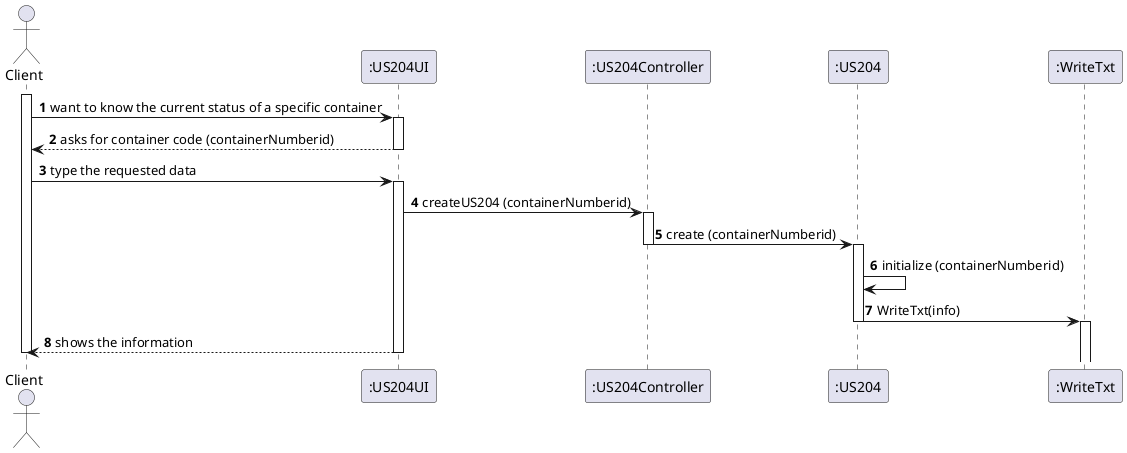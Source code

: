 @startuml
'https://plantuml.com/sequence-diagram


autonumber

actor "Client" as C

participant ":US204UI" as USUI
participant ":US204Controller" as USC
participant ":US204" as US
participant ":WriteTxt" as WT



activate C

C -> USUI: want to know the current status of a specific container
activate USUI
USUI --> C: asks for container code (containerNumberid)
deactivate USUI
C -> USUI:  type the requested data

activate USUI
USUI -> USC: createUS204 (containerNumberid)
activate USC

USC -> US: create (containerNumberid)
deactivate USC
activate US


US -> US:initialize (containerNumberid)
US -> WT: WriteTxt(info)
deactivate US
activate WT
deactivate WT


deactivate USC
USUI --> C: shows the information

deactivate USUI
deactivate C
@enduml